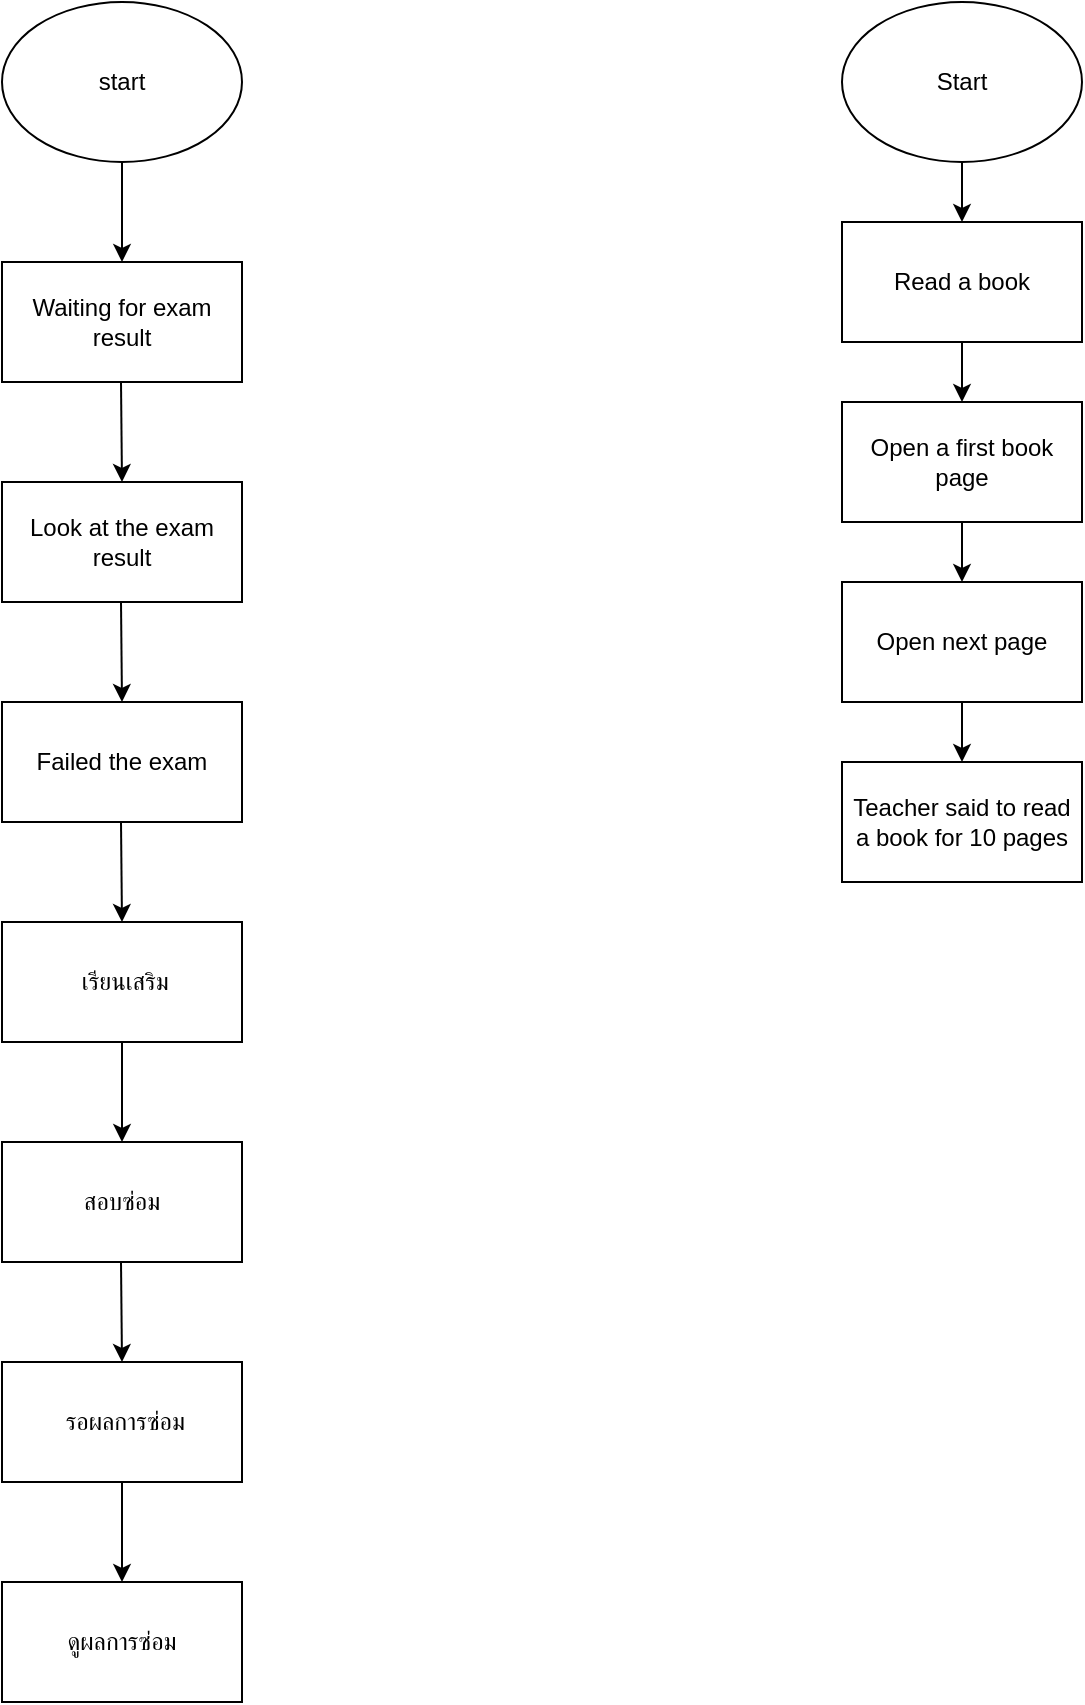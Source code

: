<mxfile version="21.6.5" type="github">
  <diagram name="Page-1" id="b-GvlYgbe-usW-_9CSE4">
    <mxGraphModel dx="2359" dy="823" grid="1" gridSize="10" guides="1" tooltips="1" connect="1" arrows="1" fold="1" page="1" pageScale="1" pageWidth="850" pageHeight="1100" math="0" shadow="0">
      <root>
        <mxCell id="0" />
        <mxCell id="1" parent="0" />
        <mxCell id="T11Usa7jfr0eZrBqCiGz-1" value="start" style="ellipse;whiteSpace=wrap;html=1;" vertex="1" parent="1">
          <mxGeometry x="-820" y="30" width="120" height="80" as="geometry" />
        </mxCell>
        <mxCell id="T11Usa7jfr0eZrBqCiGz-2" value="Waiting for exam result" style="rounded=0;whiteSpace=wrap;html=1;" vertex="1" parent="1">
          <mxGeometry x="-820" y="160" width="120" height="60" as="geometry" />
        </mxCell>
        <mxCell id="T11Usa7jfr0eZrBqCiGz-3" value="" style="endArrow=classic;html=1;rounded=0;exitX=0.5;exitY=1;exitDx=0;exitDy=0;" edge="1" parent="1" source="T11Usa7jfr0eZrBqCiGz-1">
          <mxGeometry width="50" height="50" relative="1" as="geometry">
            <mxPoint x="-760.5" y="100" as="sourcePoint" />
            <mxPoint x="-760" y="160" as="targetPoint" />
          </mxGeometry>
        </mxCell>
        <mxCell id="T11Usa7jfr0eZrBqCiGz-5" value="&lt;div&gt;Look at the exam result&lt;/div&gt;" style="rounded=0;whiteSpace=wrap;html=1;" vertex="1" parent="1">
          <mxGeometry x="-820" y="270" width="120" height="60" as="geometry" />
        </mxCell>
        <mxCell id="T11Usa7jfr0eZrBqCiGz-7" value="" style="endArrow=classic;html=1;rounded=0;entryX=0.5;entryY=0;entryDx=0;entryDy=0;" edge="1" parent="1" target="T11Usa7jfr0eZrBqCiGz-5">
          <mxGeometry width="50" height="50" relative="1" as="geometry">
            <mxPoint x="-760.5" y="220" as="sourcePoint" />
            <mxPoint x="-760.5" y="300" as="targetPoint" />
          </mxGeometry>
        </mxCell>
        <mxCell id="T11Usa7jfr0eZrBqCiGz-8" value="&lt;div&gt;Failed the exam&lt;/div&gt;" style="rounded=0;whiteSpace=wrap;html=1;" vertex="1" parent="1">
          <mxGeometry x="-820" y="380" width="120" height="60" as="geometry" />
        </mxCell>
        <mxCell id="T11Usa7jfr0eZrBqCiGz-9" value="" style="endArrow=classic;html=1;rounded=0;" edge="1" parent="1">
          <mxGeometry width="50" height="50" relative="1" as="geometry">
            <mxPoint x="-760.5" y="330" as="sourcePoint" />
            <mxPoint x="-760" y="380" as="targetPoint" />
          </mxGeometry>
        </mxCell>
        <mxCell id="T11Usa7jfr0eZrBqCiGz-10" value="&amp;nbsp;เรียนเสริม" style="rounded=0;whiteSpace=wrap;html=1;" vertex="1" parent="1">
          <mxGeometry x="-820" y="490" width="120" height="60" as="geometry" />
        </mxCell>
        <mxCell id="T11Usa7jfr0eZrBqCiGz-11" value="" style="endArrow=classic;html=1;rounded=0;entryX=0.5;entryY=0;entryDx=0;entryDy=0;" edge="1" parent="1" target="T11Usa7jfr0eZrBqCiGz-10">
          <mxGeometry width="50" height="50" relative="1" as="geometry">
            <mxPoint x="-760.5" y="440" as="sourcePoint" />
            <mxPoint x="-760.5" y="500" as="targetPoint" />
          </mxGeometry>
        </mxCell>
        <mxCell id="T11Usa7jfr0eZrBqCiGz-12" value="สอบซ่อม" style="rounded=0;whiteSpace=wrap;html=1;" vertex="1" parent="1">
          <mxGeometry x="-820" y="600" width="120" height="60" as="geometry" />
        </mxCell>
        <mxCell id="T11Usa7jfr0eZrBqCiGz-13" value="" style="endArrow=classic;html=1;rounded=0;entryX=0.5;entryY=0;entryDx=0;entryDy=0;exitX=0.5;exitY=1;exitDx=0;exitDy=0;" edge="1" parent="1" source="T11Usa7jfr0eZrBqCiGz-10" target="T11Usa7jfr0eZrBqCiGz-12">
          <mxGeometry width="50" height="50" relative="1" as="geometry">
            <mxPoint x="-770" y="560" as="sourcePoint" />
            <mxPoint x="-730" y="550" as="targetPoint" />
          </mxGeometry>
        </mxCell>
        <mxCell id="T11Usa7jfr0eZrBqCiGz-14" value="&amp;nbsp;รอผลการซ่อม" style="rounded=0;whiteSpace=wrap;html=1;" vertex="1" parent="1">
          <mxGeometry x="-820" y="710" width="120" height="60" as="geometry" />
        </mxCell>
        <mxCell id="T11Usa7jfr0eZrBqCiGz-15" value="" style="endArrow=classic;html=1;rounded=0;" edge="1" parent="1">
          <mxGeometry width="50" height="50" relative="1" as="geometry">
            <mxPoint x="-760.5" y="660" as="sourcePoint" />
            <mxPoint x="-760" y="710" as="targetPoint" />
          </mxGeometry>
        </mxCell>
        <mxCell id="T11Usa7jfr0eZrBqCiGz-16" value="ดูผลการซ่อม" style="rounded=0;whiteSpace=wrap;html=1;" vertex="1" parent="1">
          <mxGeometry x="-820" y="820" width="120" height="60" as="geometry" />
        </mxCell>
        <mxCell id="T11Usa7jfr0eZrBqCiGz-17" value="" style="endArrow=classic;html=1;rounded=0;exitX=0.5;exitY=1;exitDx=0;exitDy=0;entryX=0.5;entryY=0;entryDx=0;entryDy=0;" edge="1" parent="1" source="T11Usa7jfr0eZrBqCiGz-14" target="T11Usa7jfr0eZrBqCiGz-16">
          <mxGeometry width="50" height="50" relative="1" as="geometry">
            <mxPoint x="-690" y="820" as="sourcePoint" />
            <mxPoint x="-640" y="770" as="targetPoint" />
          </mxGeometry>
        </mxCell>
        <mxCell id="T11Usa7jfr0eZrBqCiGz-26" style="edgeStyle=orthogonalEdgeStyle;rounded=0;orthogonalLoop=1;jettySize=auto;html=1;exitX=0.5;exitY=1;exitDx=0;exitDy=0;" edge="1" parent="1" source="T11Usa7jfr0eZrBqCiGz-18" target="T11Usa7jfr0eZrBqCiGz-19">
          <mxGeometry relative="1" as="geometry" />
        </mxCell>
        <mxCell id="T11Usa7jfr0eZrBqCiGz-18" value="Start" style="ellipse;whiteSpace=wrap;html=1;" vertex="1" parent="1">
          <mxGeometry x="-400" y="30" width="120" height="80" as="geometry" />
        </mxCell>
        <mxCell id="T11Usa7jfr0eZrBqCiGz-25" style="edgeStyle=orthogonalEdgeStyle;rounded=0;orthogonalLoop=1;jettySize=auto;html=1;exitX=0.5;exitY=1;exitDx=0;exitDy=0;entryX=0.5;entryY=0;entryDx=0;entryDy=0;" edge="1" parent="1" source="T11Usa7jfr0eZrBqCiGz-19" target="T11Usa7jfr0eZrBqCiGz-20">
          <mxGeometry relative="1" as="geometry" />
        </mxCell>
        <mxCell id="T11Usa7jfr0eZrBqCiGz-19" value="&lt;div&gt;Read a book&lt;/div&gt;" style="rounded=0;whiteSpace=wrap;html=1;" vertex="1" parent="1">
          <mxGeometry x="-400" y="140" width="120" height="60" as="geometry" />
        </mxCell>
        <mxCell id="T11Usa7jfr0eZrBqCiGz-24" style="edgeStyle=orthogonalEdgeStyle;rounded=0;orthogonalLoop=1;jettySize=auto;html=1;exitX=0.5;exitY=1;exitDx=0;exitDy=0;entryX=0.5;entryY=0;entryDx=0;entryDy=0;" edge="1" parent="1" source="T11Usa7jfr0eZrBqCiGz-20" target="T11Usa7jfr0eZrBqCiGz-21">
          <mxGeometry relative="1" as="geometry" />
        </mxCell>
        <mxCell id="T11Usa7jfr0eZrBqCiGz-20" value="&lt;div&gt;Open a first book page&lt;/div&gt;" style="rounded=0;whiteSpace=wrap;html=1;" vertex="1" parent="1">
          <mxGeometry x="-400" y="230" width="120" height="60" as="geometry" />
        </mxCell>
        <mxCell id="T11Usa7jfr0eZrBqCiGz-23" style="edgeStyle=orthogonalEdgeStyle;rounded=0;orthogonalLoop=1;jettySize=auto;html=1;exitX=0.5;exitY=1;exitDx=0;exitDy=0;entryX=0.5;entryY=0;entryDx=0;entryDy=0;" edge="1" parent="1" source="T11Usa7jfr0eZrBqCiGz-21" target="T11Usa7jfr0eZrBqCiGz-22">
          <mxGeometry relative="1" as="geometry" />
        </mxCell>
        <mxCell id="T11Usa7jfr0eZrBqCiGz-21" value="Open next page" style="rounded=0;whiteSpace=wrap;html=1;" vertex="1" parent="1">
          <mxGeometry x="-400" y="320" width="120" height="60" as="geometry" />
        </mxCell>
        <mxCell id="T11Usa7jfr0eZrBqCiGz-22" value="&lt;div&gt;Teacher said to read a book for 10 pages&lt;/div&gt;" style="rounded=0;whiteSpace=wrap;html=1;" vertex="1" parent="1">
          <mxGeometry x="-400" y="410" width="120" height="60" as="geometry" />
        </mxCell>
      </root>
    </mxGraphModel>
  </diagram>
</mxfile>
